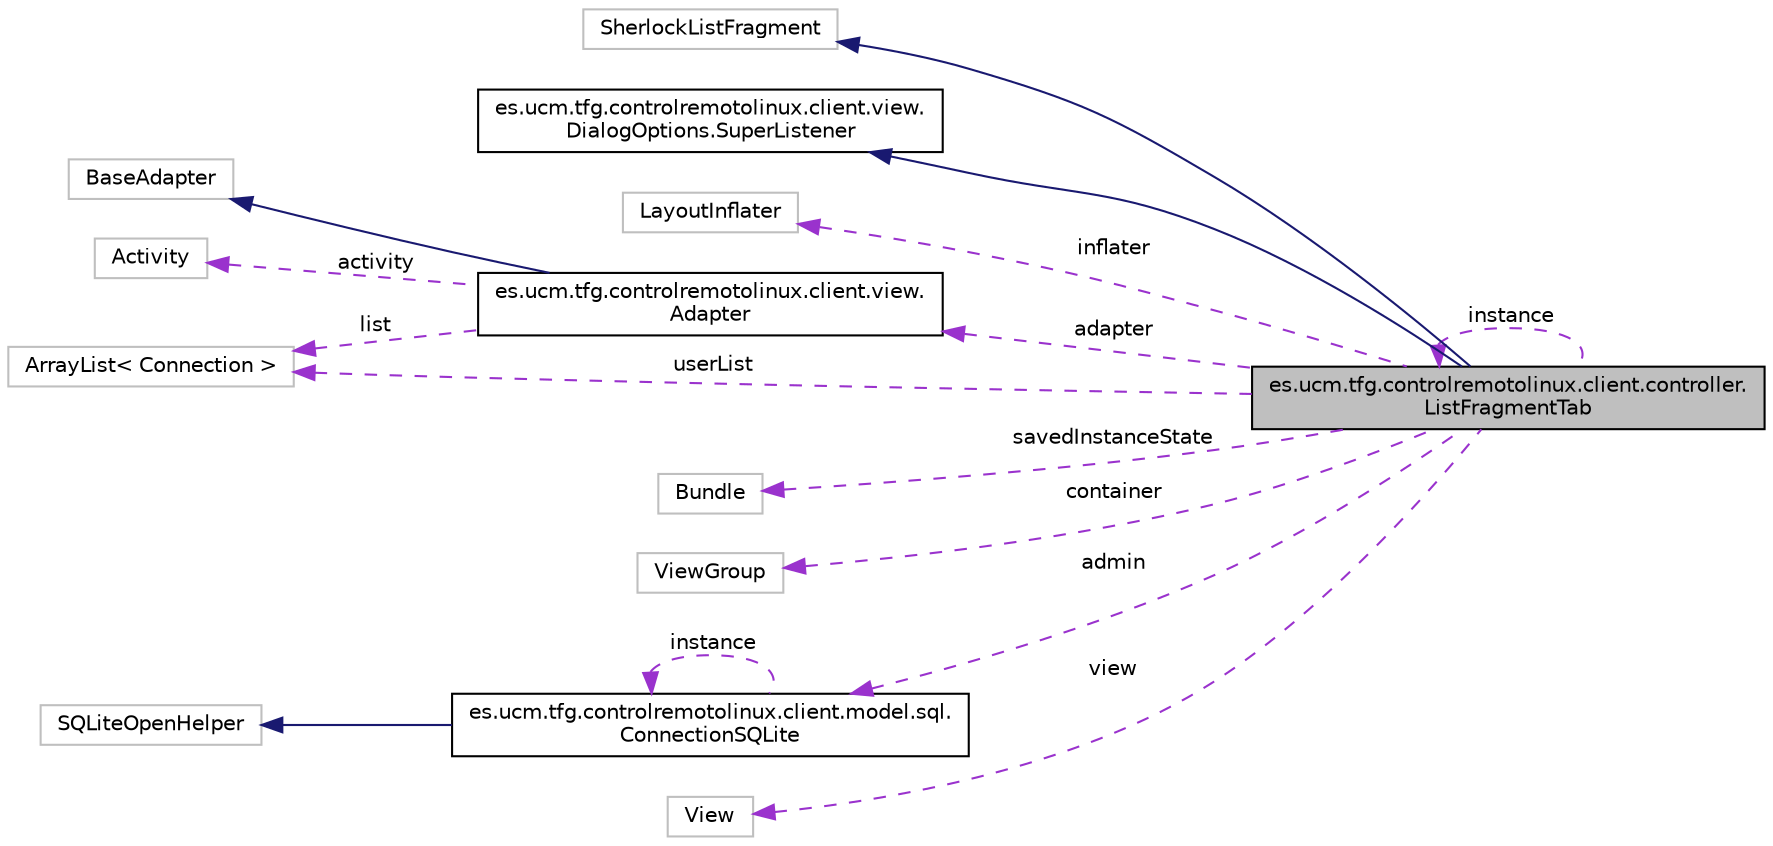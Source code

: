 digraph "es.ucm.tfg.controlremotolinux.client.controller.ListFragmentTab"
{
  edge [fontname="Helvetica",fontsize="10",labelfontname="Helvetica",labelfontsize="10"];
  node [fontname="Helvetica",fontsize="10",shape=record];
  rankdir="LR";
  Node1 [label="es.ucm.tfg.controlremotolinux.client.controller.\lListFragmentTab",height=0.2,width=0.4,color="black", fillcolor="grey75", style="filled" fontcolor="black"];
  Node2 -> Node1 [dir="back",color="midnightblue",fontsize="10",style="solid",fontname="Helvetica"];
  Node2 [label="SherlockListFragment",height=0.2,width=0.4,color="grey75", fillcolor="white", style="filled"];
  Node3 -> Node1 [dir="back",color="midnightblue",fontsize="10",style="solid",fontname="Helvetica"];
  Node3 [label="es.ucm.tfg.controlremotolinux.client.view.\lDialogOptions.SuperListener",height=0.2,width=0.4,color="black", fillcolor="white", style="filled",URL="$interfacees_1_1ucm_1_1tfg_1_1controlremotolinux_1_1client_1_1view_1_1DialogOptions_1_1SuperListener.html"];
  Node4 -> Node1 [dir="back",color="darkorchid3",fontsize="10",style="dashed",label=" inflater" ,fontname="Helvetica"];
  Node4 [label="LayoutInflater",height=0.2,width=0.4,color="grey75", fillcolor="white", style="filled"];
  Node5 -> Node1 [dir="back",color="darkorchid3",fontsize="10",style="dashed",label=" adapter" ,fontname="Helvetica"];
  Node5 [label="es.ucm.tfg.controlremotolinux.client.view.\lAdapter",height=0.2,width=0.4,color="black", fillcolor="white", style="filled",URL="$classes_1_1ucm_1_1tfg_1_1controlremotolinux_1_1client_1_1view_1_1Adapter.html"];
  Node6 -> Node5 [dir="back",color="midnightblue",fontsize="10",style="solid",fontname="Helvetica"];
  Node6 [label="BaseAdapter",height=0.2,width=0.4,color="grey75", fillcolor="white", style="filled"];
  Node7 -> Node5 [dir="back",color="darkorchid3",fontsize="10",style="dashed",label=" activity" ,fontname="Helvetica"];
  Node7 [label="Activity",height=0.2,width=0.4,color="grey75", fillcolor="white", style="filled"];
  Node8 -> Node5 [dir="back",color="darkorchid3",fontsize="10",style="dashed",label=" list" ,fontname="Helvetica"];
  Node8 [label="ArrayList\< Connection \>",height=0.2,width=0.4,color="grey75", fillcolor="white", style="filled"];
  Node1 -> Node1 [dir="back",color="darkorchid3",fontsize="10",style="dashed",label=" instance" ,fontname="Helvetica"];
  Node9 -> Node1 [dir="back",color="darkorchid3",fontsize="10",style="dashed",label=" savedInstanceState" ,fontname="Helvetica"];
  Node9 [label="Bundle",height=0.2,width=0.4,color="grey75", fillcolor="white", style="filled"];
  Node8 -> Node1 [dir="back",color="darkorchid3",fontsize="10",style="dashed",label=" userList" ,fontname="Helvetica"];
  Node10 -> Node1 [dir="back",color="darkorchid3",fontsize="10",style="dashed",label=" container" ,fontname="Helvetica"];
  Node10 [label="ViewGroup",height=0.2,width=0.4,color="grey75", fillcolor="white", style="filled"];
  Node11 -> Node1 [dir="back",color="darkorchid3",fontsize="10",style="dashed",label=" admin" ,fontname="Helvetica"];
  Node11 [label="es.ucm.tfg.controlremotolinux.client.model.sql.\lConnectionSQLite",height=0.2,width=0.4,color="black", fillcolor="white", style="filled",URL="$classes_1_1ucm_1_1tfg_1_1controlremotolinux_1_1client_1_1model_1_1sql_1_1ConnectionSQLite.html",tooltip="Clase encargada del control de la base de datos."];
  Node12 -> Node11 [dir="back",color="midnightblue",fontsize="10",style="solid",fontname="Helvetica"];
  Node12 [label="SQLiteOpenHelper",height=0.2,width=0.4,color="grey75", fillcolor="white", style="filled"];
  Node11 -> Node11 [dir="back",color="darkorchid3",fontsize="10",style="dashed",label=" instance" ,fontname="Helvetica"];
  Node13 -> Node1 [dir="back",color="darkorchid3",fontsize="10",style="dashed",label=" view" ,fontname="Helvetica"];
  Node13 [label="View",height=0.2,width=0.4,color="grey75", fillcolor="white", style="filled"];
}

